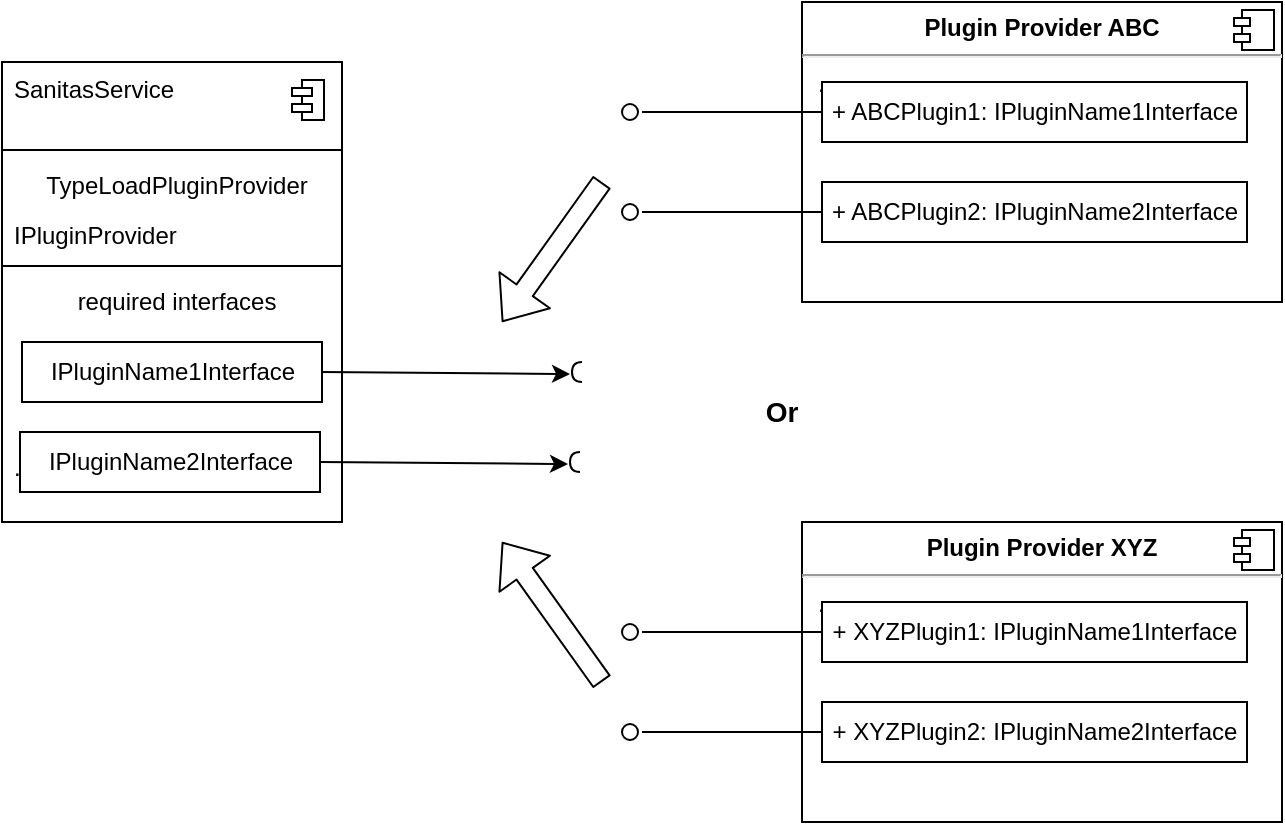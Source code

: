 <mxfile version="14.8.2" type="github"><diagram id="FjyVBHpoQ_Tcklk_W5Ow" name="Page-1"><mxGraphModel dx="938" dy="751" grid="1" gridSize="10" guides="1" tooltips="1" connect="1" arrows="1" fold="1" page="1" pageScale="1" pageWidth="850" pageHeight="1100" math="0" shadow="0"><root><mxCell id="0"/><mxCell id="1" parent="0"/><mxCell id="I2iN9y-sG4mmqUxaAtZH-8" value="" style="fontStyle=1;align=center;verticalAlign=top;childLayout=stackLayout;horizontal=1;horizontalStack=0;resizeParent=1;resizeParentMax=0;resizeLast=0;marginBottom=0;" vertex="1" parent="1"><mxGeometry x="140" y="120" width="170" height="230" as="geometry"/></mxCell><mxCell id="I2iN9y-sG4mmqUxaAtZH-9" value="SanitasService" style="html=1;align=left;spacingLeft=4;verticalAlign=top;strokeColor=none;fillColor=none;" vertex="1" parent="I2iN9y-sG4mmqUxaAtZH-8"><mxGeometry width="170" height="40" as="geometry"/></mxCell><mxCell id="I2iN9y-sG4mmqUxaAtZH-10" value="" style="shape=module;jettyWidth=10;jettyHeight=4;" vertex="1" parent="I2iN9y-sG4mmqUxaAtZH-9"><mxGeometry x="1" width="16" height="20" relative="1" as="geometry"><mxPoint x="-25" y="9" as="offset"/></mxGeometry></mxCell><mxCell id="I2iN9y-sG4mmqUxaAtZH-11" value="" style="line;strokeWidth=1;fillColor=none;align=left;verticalAlign=middle;spacingTop=-1;spacingLeft=3;spacingRight=3;rotatable=0;labelPosition=right;points=[];portConstraint=eastwest;" vertex="1" parent="I2iN9y-sG4mmqUxaAtZH-8"><mxGeometry y="40" width="170" height="8" as="geometry"/></mxCell><mxCell id="I2iN9y-sG4mmqUxaAtZH-12" value="TypeLoadPluginProvider" style="html=1;align=center;spacingLeft=4;verticalAlign=top;strokeColor=none;fillColor=none;" vertex="1" parent="I2iN9y-sG4mmqUxaAtZH-8"><mxGeometry y="48" width="170" height="25" as="geometry"/></mxCell><mxCell id="I2iN9y-sG4mmqUxaAtZH-13" value="&lt;div&gt;IPluginProvider&lt;/div&gt;" style="html=1;align=left;spacingLeft=4;verticalAlign=top;strokeColor=none;fillColor=none;" vertex="1" parent="I2iN9y-sG4mmqUxaAtZH-8"><mxGeometry y="73" width="170" height="25" as="geometry"/></mxCell><mxCell id="I2iN9y-sG4mmqUxaAtZH-14" value="" style="line;strokeWidth=1;fillColor=none;align=left;verticalAlign=middle;spacingTop=-1;spacingLeft=3;spacingRight=3;rotatable=0;labelPosition=right;points=[];portConstraint=eastwest;" vertex="1" parent="I2iN9y-sG4mmqUxaAtZH-8"><mxGeometry y="98" width="170" height="8" as="geometry"/></mxCell><mxCell id="I2iN9y-sG4mmqUxaAtZH-15" value="required interfaces" style="html=1;align=center;spacingLeft=4;verticalAlign=top;strokeColor=none;fillColor=none;" vertex="1" parent="I2iN9y-sG4mmqUxaAtZH-8"><mxGeometry y="106" width="170" height="25" as="geometry"/></mxCell><mxCell id="I2iN9y-sG4mmqUxaAtZH-16" value="&lt;div&gt;&lt;br&gt;&lt;/div&gt;&lt;div&gt;&lt;br&gt;&lt;/div&gt;&lt;div&gt;&lt;br&gt;&lt;/div&gt;&lt;div&gt;&lt;br&gt;&lt;/div&gt;&lt;div&gt;...&lt;br&gt;&lt;/div&gt;" style="html=1;align=left;spacingLeft=4;verticalAlign=top;strokeColor=none;fillColor=none;" vertex="1" parent="I2iN9y-sG4mmqUxaAtZH-8"><mxGeometry y="131" width="170" height="99" as="geometry"/></mxCell><mxCell id="I2iN9y-sG4mmqUxaAtZH-37" style="edgeStyle=none;rounded=0;orthogonalLoop=1;jettySize=auto;html=1;exitX=1;exitY=0.5;exitDx=0;exitDy=0;entryX=1.2;entryY=0.6;entryDx=0;entryDy=0;entryPerimeter=0;" edge="1" parent="1" source="I2iN9y-sG4mmqUxaAtZH-28" target="I2iN9y-sG4mmqUxaAtZH-30"><mxGeometry relative="1" as="geometry"/></mxCell><mxCell id="I2iN9y-sG4mmqUxaAtZH-28" value="IPluginName1Interface" style="html=1;rounded=0;" vertex="1" parent="1"><mxGeometry x="150" y="260" width="150" height="30" as="geometry"/></mxCell><mxCell id="I2iN9y-sG4mmqUxaAtZH-30" value="" style="shape=requiredInterface;html=1;fontSize=11;align=center;fillColor=none;points=[];aspect=fixed;resizable=0;verticalAlign=bottom;labelPosition=center;verticalLabelPosition=top;flipH=1;" vertex="1" parent="1"><mxGeometry x="425" y="270" width="5" height="10" as="geometry"/></mxCell><mxCell id="I2iN9y-sG4mmqUxaAtZH-38" style="edgeStyle=none;rounded=0;orthogonalLoop=1;jettySize=auto;html=1;exitX=1;exitY=0.5;exitDx=0;exitDy=0;entryX=1.2;entryY=0.6;entryDx=0;entryDy=0;entryPerimeter=0;" edge="1" parent="1" source="I2iN9y-sG4mmqUxaAtZH-39" target="I2iN9y-sG4mmqUxaAtZH-40"><mxGeometry relative="1" as="geometry"/></mxCell><mxCell id="I2iN9y-sG4mmqUxaAtZH-39" value="IPluginName2Interface" style="html=1;rounded=0;" vertex="1" parent="1"><mxGeometry x="149" y="305" width="150" height="30" as="geometry"/></mxCell><mxCell id="I2iN9y-sG4mmqUxaAtZH-40" value="" style="shape=requiredInterface;html=1;fontSize=11;align=center;fillColor=none;points=[];aspect=fixed;resizable=0;verticalAlign=bottom;labelPosition=center;verticalLabelPosition=top;flipH=1;" vertex="1" parent="1"><mxGeometry x="424" y="315" width="5" height="10" as="geometry"/></mxCell><mxCell id="I2iN9y-sG4mmqUxaAtZH-44" value="&lt;p style=&quot;margin: 0px ; margin-top: 6px ; text-align: center&quot;&gt;&lt;b&gt;Plugin Provider ABC&lt;br&gt;&lt;/b&gt;&lt;/p&gt;&lt;hr&gt;&lt;p style=&quot;margin: 0px ; margin-left: 8px&quot;&gt;.&lt;/p&gt;" style="align=left;overflow=fill;html=1;dropTarget=0;" vertex="1" parent="1"><mxGeometry x="540" y="90" width="240" height="150" as="geometry"/></mxCell><mxCell id="I2iN9y-sG4mmqUxaAtZH-45" value="" style="shape=component;jettyWidth=8;jettyHeight=4;" vertex="1" parent="I2iN9y-sG4mmqUxaAtZH-44"><mxGeometry x="1" width="20" height="20" relative="1" as="geometry"><mxPoint x="-24" y="4" as="offset"/></mxGeometry></mxCell><mxCell id="I2iN9y-sG4mmqUxaAtZH-41" value="+ ABCPlugin1: IPluginName1Interface" style="html=1;rounded=0;" vertex="1" parent="1"><mxGeometry x="550" y="130" width="212.5" height="30" as="geometry"/></mxCell><mxCell id="I2iN9y-sG4mmqUxaAtZH-42" value="" style="endArrow=none;html=1;rounded=0;align=center;verticalAlign=top;endFill=0;labelBackgroundColor=none;endSize=2;exitX=0;exitY=0.5;exitDx=0;exitDy=0;" edge="1" source="I2iN9y-sG4mmqUxaAtZH-41" parent="1"><mxGeometry relative="1" as="geometry"><mxPoint x="460" y="145" as="targetPoint"/></mxGeometry></mxCell><mxCell id="I2iN9y-sG4mmqUxaAtZH-43" value="" style="ellipse;html=1;fontSize=11;align=center;fillColor=none;points=[];aspect=fixed;resizable=0;verticalAlign=bottom;labelPosition=center;verticalLabelPosition=top;flipH=1;" vertex="1" parent="1"><mxGeometry x="450" y="141" width="8" height="8" as="geometry"/></mxCell><mxCell id="I2iN9y-sG4mmqUxaAtZH-46" style="edgeStyle=none;rounded=0;orthogonalLoop=1;jettySize=auto;html=1;exitX=0.5;exitY=1;exitDx=0;exitDy=0;" edge="1" parent="1" source="I2iN9y-sG4mmqUxaAtZH-41" target="I2iN9y-sG4mmqUxaAtZH-41"><mxGeometry relative="1" as="geometry"/></mxCell><mxCell id="I2iN9y-sG4mmqUxaAtZH-47" style="edgeStyle=none;rounded=0;orthogonalLoop=1;jettySize=auto;html=1;exitX=0.5;exitY=0;exitDx=0;exitDy=0;" edge="1" parent="1" source="I2iN9y-sG4mmqUxaAtZH-41" target="I2iN9y-sG4mmqUxaAtZH-41"><mxGeometry relative="1" as="geometry"/></mxCell><mxCell id="I2iN9y-sG4mmqUxaAtZH-49" value="+ ABCPlugin2: IPluginName2Interface" style="html=1;rounded=0;" vertex="1" parent="1"><mxGeometry x="550" y="180" width="212.5" height="30" as="geometry"/></mxCell><mxCell id="I2iN9y-sG4mmqUxaAtZH-50" value="" style="endArrow=none;html=1;rounded=0;align=center;verticalAlign=top;endFill=0;labelBackgroundColor=none;endSize=2;exitX=0;exitY=0.5;exitDx=0;exitDy=0;" edge="1" parent="1"><mxGeometry relative="1" as="geometry"><mxPoint x="550" y="195" as="sourcePoint"/><mxPoint x="460" y="195" as="targetPoint"/></mxGeometry></mxCell><mxCell id="I2iN9y-sG4mmqUxaAtZH-51" value="" style="ellipse;html=1;fontSize=11;align=center;fillColor=none;points=[];aspect=fixed;resizable=0;verticalAlign=bottom;labelPosition=center;verticalLabelPosition=top;flipH=1;" vertex="1" parent="1"><mxGeometry x="450" y="191" width="8" height="8" as="geometry"/></mxCell><mxCell id="I2iN9y-sG4mmqUxaAtZH-52" value="&lt;p style=&quot;margin: 0px ; margin-top: 6px ; text-align: center&quot;&gt;&lt;b&gt;Plugin Provider XYZ&lt;br&gt;&lt;/b&gt;&lt;/p&gt;&lt;hr&gt;&lt;p style=&quot;margin: 0px ; margin-left: 8px&quot;&gt;.&lt;/p&gt;" style="align=left;overflow=fill;html=1;dropTarget=0;" vertex="1" parent="1"><mxGeometry x="540" y="350" width="240" height="150" as="geometry"/></mxCell><mxCell id="I2iN9y-sG4mmqUxaAtZH-53" value="" style="shape=component;jettyWidth=8;jettyHeight=4;" vertex="1" parent="I2iN9y-sG4mmqUxaAtZH-52"><mxGeometry x="1" width="20" height="20" relative="1" as="geometry"><mxPoint x="-24" y="4" as="offset"/></mxGeometry></mxCell><mxCell id="I2iN9y-sG4mmqUxaAtZH-54" value="+ XYZPlugin1: IPluginName1Interface" style="html=1;rounded=0;" vertex="1" parent="1"><mxGeometry x="550" y="390" width="212.5" height="30" as="geometry"/></mxCell><mxCell id="I2iN9y-sG4mmqUxaAtZH-55" value="" style="endArrow=none;html=1;rounded=0;align=center;verticalAlign=top;endFill=0;labelBackgroundColor=none;endSize=2;exitX=0;exitY=0.5;exitDx=0;exitDy=0;" edge="1" parent="1" source="I2iN9y-sG4mmqUxaAtZH-54"><mxGeometry relative="1" as="geometry"><mxPoint x="460" y="405" as="targetPoint"/></mxGeometry></mxCell><mxCell id="I2iN9y-sG4mmqUxaAtZH-56" value="" style="ellipse;html=1;fontSize=11;align=center;fillColor=none;points=[];aspect=fixed;resizable=0;verticalAlign=bottom;labelPosition=center;verticalLabelPosition=top;flipH=1;" vertex="1" parent="1"><mxGeometry x="450" y="401" width="8" height="8" as="geometry"/></mxCell><mxCell id="I2iN9y-sG4mmqUxaAtZH-57" style="edgeStyle=none;rounded=0;orthogonalLoop=1;jettySize=auto;html=1;exitX=0.5;exitY=1;exitDx=0;exitDy=0;" edge="1" parent="1" source="I2iN9y-sG4mmqUxaAtZH-54" target="I2iN9y-sG4mmqUxaAtZH-54"><mxGeometry relative="1" as="geometry"/></mxCell><mxCell id="I2iN9y-sG4mmqUxaAtZH-58" style="edgeStyle=none;rounded=0;orthogonalLoop=1;jettySize=auto;html=1;exitX=0.5;exitY=0;exitDx=0;exitDy=0;" edge="1" parent="1" source="I2iN9y-sG4mmqUxaAtZH-54" target="I2iN9y-sG4mmqUxaAtZH-54"><mxGeometry relative="1" as="geometry"/></mxCell><mxCell id="I2iN9y-sG4mmqUxaAtZH-59" value="+ XYZPlugin2: IPluginName2Interface" style="html=1;rounded=0;" vertex="1" parent="1"><mxGeometry x="550" y="440" width="212.5" height="30" as="geometry"/></mxCell><mxCell id="I2iN9y-sG4mmqUxaAtZH-60" value="" style="endArrow=none;html=1;rounded=0;align=center;verticalAlign=top;endFill=0;labelBackgroundColor=none;endSize=2;exitX=0;exitY=0.5;exitDx=0;exitDy=0;" edge="1" parent="1"><mxGeometry relative="1" as="geometry"><mxPoint x="550" y="455" as="sourcePoint"/><mxPoint x="460" y="455" as="targetPoint"/></mxGeometry></mxCell><mxCell id="I2iN9y-sG4mmqUxaAtZH-61" value="" style="ellipse;html=1;fontSize=11;align=center;fillColor=none;points=[];aspect=fixed;resizable=0;verticalAlign=bottom;labelPosition=center;verticalLabelPosition=top;flipH=1;" vertex="1" parent="1"><mxGeometry x="450" y="451" width="8" height="8" as="geometry"/></mxCell><mxCell id="I2iN9y-sG4mmqUxaAtZH-62" value="" style="shape=flexArrow;endArrow=classic;html=1;" edge="1" parent="1"><mxGeometry width="50" height="50" relative="1" as="geometry"><mxPoint x="440" y="180" as="sourcePoint"/><mxPoint x="390" y="250" as="targetPoint"/></mxGeometry></mxCell><mxCell id="I2iN9y-sG4mmqUxaAtZH-63" value="" style="shape=flexArrow;endArrow=classic;html=1;" edge="1" parent="1"><mxGeometry width="50" height="50" relative="1" as="geometry"><mxPoint x="440" y="430" as="sourcePoint"/><mxPoint x="390" y="360" as="targetPoint"/></mxGeometry></mxCell><mxCell id="I2iN9y-sG4mmqUxaAtZH-64" value="&lt;font style=&quot;font-size: 14px&quot;&gt;&lt;b&gt;Or&lt;/b&gt;&lt;/font&gt;" style="text;html=1;strokeColor=none;fillColor=none;align=center;verticalAlign=middle;whiteSpace=wrap;rounded=0;" vertex="1" parent="1"><mxGeometry x="510" y="275" width="40" height="40" as="geometry"/></mxCell></root></mxGraphModel></diagram></mxfile>